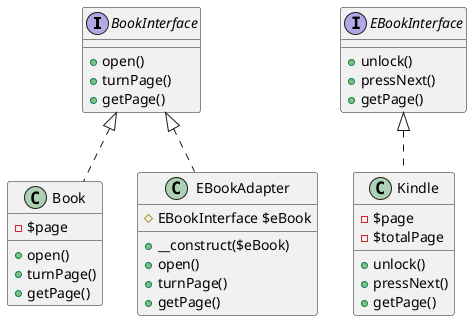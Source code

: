 @startuml
interface BookInterface {
    + open()
    + turnPage()
    + getPage()
}

class Book {
    - $page
    + open()
    + turnPage()
    + getPage()
}

BookInterface <|.. Book

interface EBookInterface {
    + unlock()
    + pressNext()
    + getPage()
}

class Kindle {
    - $page
    - $totalPage
    + unlock()
    + pressNext()
    + getPage()
}

EBookInterface <|.. Kindle

class EBookAdapter {
    # EBookInterface $eBook
    + __construct($eBook)
    + open()
    + turnPage()
    + getPage()
}

BookInterface <|.. EBookAdapter
@enduml